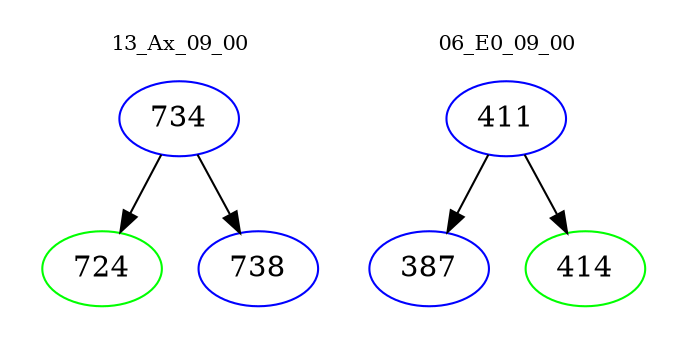 digraph{
subgraph cluster_0 {
color = white
label = "13_Ax_09_00";
fontsize=10;
T0_734 [label="734", color="blue"]
T0_734 -> T0_724 [color="black"]
T0_724 [label="724", color="green"]
T0_734 -> T0_738 [color="black"]
T0_738 [label="738", color="blue"]
}
subgraph cluster_1 {
color = white
label = "06_E0_09_00";
fontsize=10;
T1_411 [label="411", color="blue"]
T1_411 -> T1_387 [color="black"]
T1_387 [label="387", color="blue"]
T1_411 -> T1_414 [color="black"]
T1_414 [label="414", color="green"]
}
}
